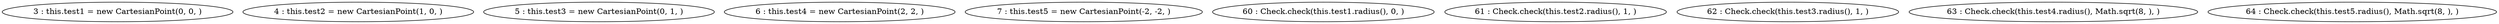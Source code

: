 digraph G {
"3 : this.test1 = new CartesianPoint(0, 0, )"
"4 : this.test2 = new CartesianPoint(1, 0, )"
"5 : this.test3 = new CartesianPoint(0, 1, )"
"6 : this.test4 = new CartesianPoint(2, 2, )"
"7 : this.test5 = new CartesianPoint(-2, -2, )"
"60 : Check.check(this.test1.radius(), 0, )"
"61 : Check.check(this.test2.radius(), 1, )"
"62 : Check.check(this.test3.radius(), 1, )"
"63 : Check.check(this.test4.radius(), Math.sqrt(8, ), )"
"64 : Check.check(this.test5.radius(), Math.sqrt(8, ), )"
}